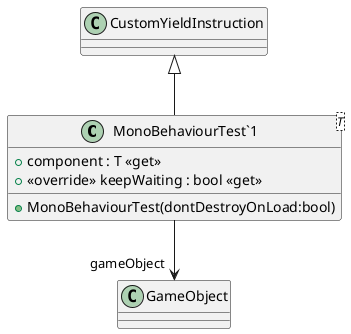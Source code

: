 @startuml
class "MonoBehaviourTest`1"<T> {
    + component : T <<get>>
    + MonoBehaviourTest(dontDestroyOnLoad:bool)
    + <<override>> keepWaiting : bool <<get>>
}
CustomYieldInstruction <|-- "MonoBehaviourTest`1"
"MonoBehaviourTest`1" --> "gameObject" GameObject
@enduml
